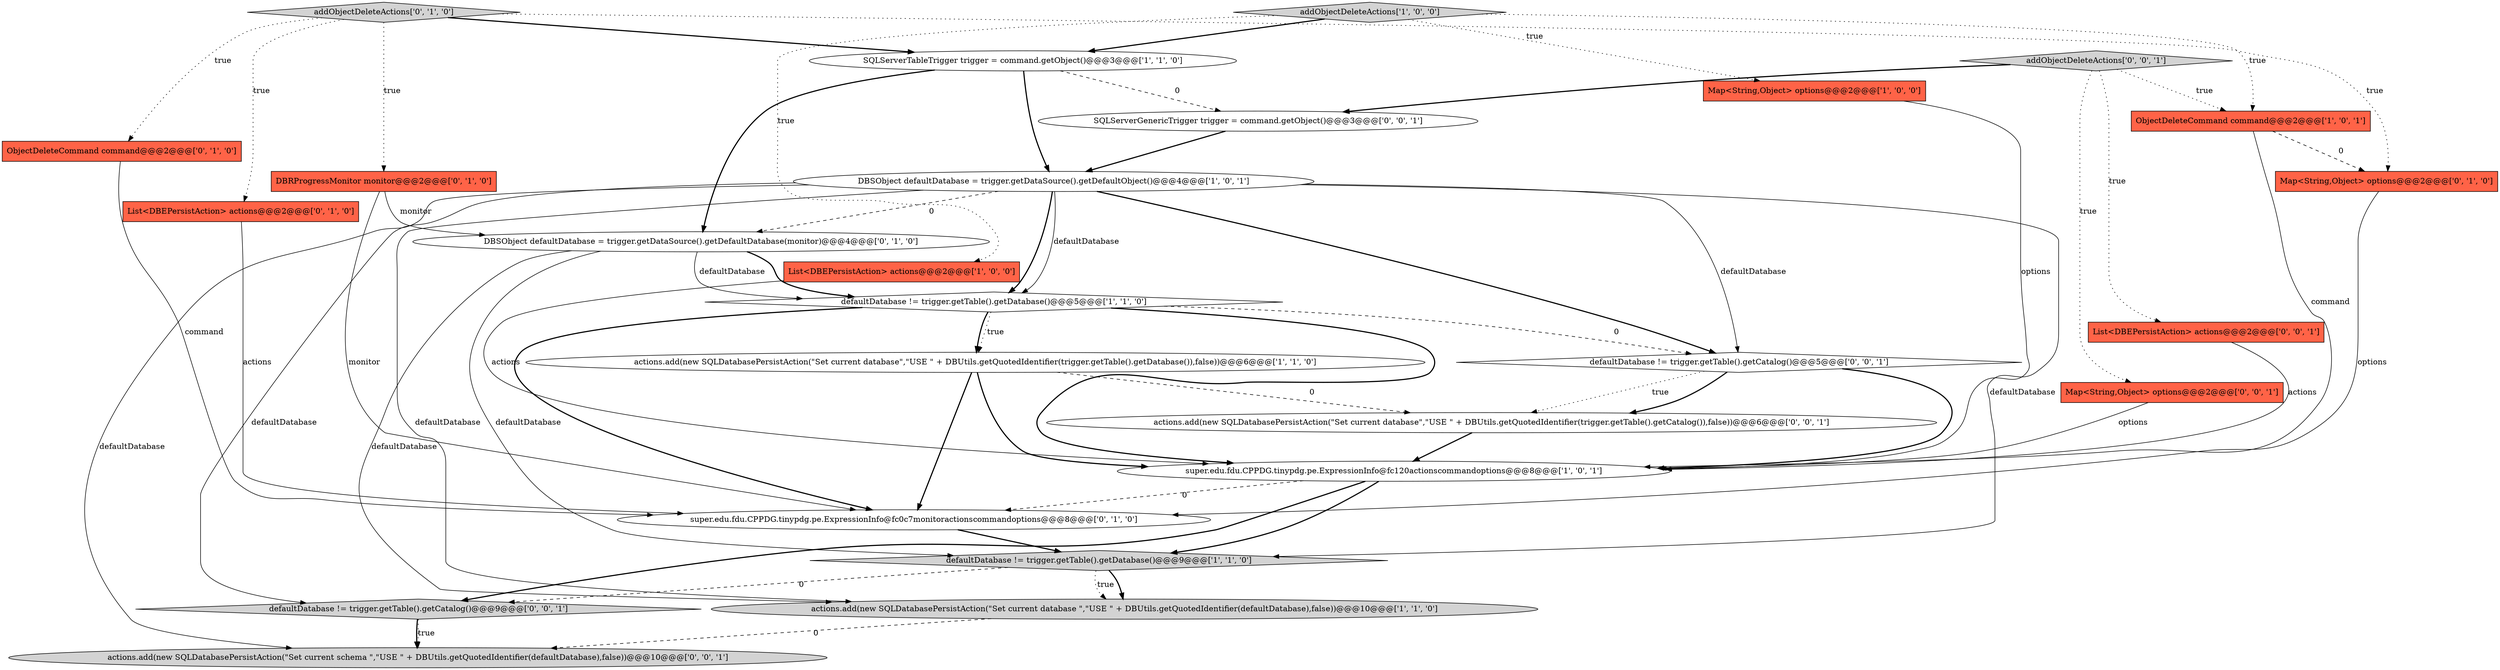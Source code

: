 digraph {
5 [style = filled, label = "Map<String,Object> options@@@2@@@['1', '0', '0']", fillcolor = tomato, shape = box image = "AAA0AAABBB1BBB"];
3 [style = filled, label = "super.edu.fdu.CPPDG.tinypdg.pe.ExpressionInfo@fc120actionscommandoptions@@@8@@@['1', '0', '1']", fillcolor = white, shape = ellipse image = "AAA0AAABBB1BBB"];
15 [style = filled, label = "ObjectDeleteCommand command@@@2@@@['0', '1', '0']", fillcolor = tomato, shape = box image = "AAA0AAABBB2BBB"];
23 [style = filled, label = "defaultDatabase != trigger.getTable().getCatalog()@@@9@@@['0', '0', '1']", fillcolor = lightgray, shape = diamond image = "AAA0AAABBB3BBB"];
0 [style = filled, label = "SQLServerTableTrigger trigger = command.getObject()@@@3@@@['1', '1', '0']", fillcolor = white, shape = ellipse image = "AAA0AAABBB1BBB"];
17 [style = filled, label = "super.edu.fdu.CPPDG.tinypdg.pe.ExpressionInfo@fc0c7monitoractionscommandoptions@@@8@@@['0', '1', '0']", fillcolor = white, shape = ellipse image = "AAA1AAABBB2BBB"];
22 [style = filled, label = "List<DBEPersistAction> actions@@@2@@@['0', '0', '1']", fillcolor = tomato, shape = box image = "AAA0AAABBB3BBB"];
13 [style = filled, label = "List<DBEPersistAction> actions@@@2@@@['0', '1', '0']", fillcolor = tomato, shape = box image = "AAA0AAABBB2BBB"];
19 [style = filled, label = "defaultDatabase != trigger.getTable().getCatalog()@@@5@@@['0', '0', '1']", fillcolor = white, shape = diamond image = "AAA0AAABBB3BBB"];
8 [style = filled, label = "addObjectDeleteActions['1', '0', '0']", fillcolor = lightgray, shape = diamond image = "AAA0AAABBB1BBB"];
7 [style = filled, label = "List<DBEPersistAction> actions@@@2@@@['1', '0', '0']", fillcolor = tomato, shape = box image = "AAA0AAABBB1BBB"];
9 [style = filled, label = "actions.add(new SQLDatabasePersistAction(\"Set current database \",\"USE \" + DBUtils.getQuotedIdentifier(defaultDatabase),false))@@@10@@@['1', '1', '0']", fillcolor = lightgray, shape = ellipse image = "AAA0AAABBB1BBB"];
1 [style = filled, label = "defaultDatabase != trigger.getTable().getDatabase()@@@5@@@['1', '1', '0']", fillcolor = white, shape = diamond image = "AAA0AAABBB1BBB"];
24 [style = filled, label = "SQLServerGenericTrigger trigger = command.getObject()@@@3@@@['0', '0', '1']", fillcolor = white, shape = ellipse image = "AAA0AAABBB3BBB"];
14 [style = filled, label = "DBRProgressMonitor monitor@@@2@@@['0', '1', '0']", fillcolor = tomato, shape = box image = "AAA0AAABBB2BBB"];
10 [style = filled, label = "ObjectDeleteCommand command@@@2@@@['1', '0', '1']", fillcolor = tomato, shape = box image = "AAA0AAABBB1BBB"];
20 [style = filled, label = "addObjectDeleteActions['0', '0', '1']", fillcolor = lightgray, shape = diamond image = "AAA0AAABBB3BBB"];
11 [style = filled, label = "addObjectDeleteActions['0', '1', '0']", fillcolor = lightgray, shape = diamond image = "AAA0AAABBB2BBB"];
21 [style = filled, label = "actions.add(new SQLDatabasePersistAction(\"Set current database\",\"USE \" + DBUtils.getQuotedIdentifier(trigger.getTable().getCatalog()),false))@@@6@@@['0', '0', '1']", fillcolor = white, shape = ellipse image = "AAA0AAABBB3BBB"];
2 [style = filled, label = "actions.add(new SQLDatabasePersistAction(\"Set current database\",\"USE \" + DBUtils.getQuotedIdentifier(trigger.getTable().getDatabase()),false))@@@6@@@['1', '1', '0']", fillcolor = white, shape = ellipse image = "AAA0AAABBB1BBB"];
4 [style = filled, label = "DBSObject defaultDatabase = trigger.getDataSource().getDefaultObject()@@@4@@@['1', '0', '1']", fillcolor = white, shape = ellipse image = "AAA0AAABBB1BBB"];
25 [style = filled, label = "actions.add(new SQLDatabasePersistAction(\"Set current schema \",\"USE \" + DBUtils.getQuotedIdentifier(defaultDatabase),false))@@@10@@@['0', '0', '1']", fillcolor = lightgray, shape = ellipse image = "AAA0AAABBB3BBB"];
6 [style = filled, label = "defaultDatabase != trigger.getTable().getDatabase()@@@9@@@['1', '1', '0']", fillcolor = lightgray, shape = diamond image = "AAA0AAABBB1BBB"];
18 [style = filled, label = "Map<String,Object> options@@@2@@@['0', '0', '1']", fillcolor = tomato, shape = box image = "AAA0AAABBB3BBB"];
12 [style = filled, label = "DBSObject defaultDatabase = trigger.getDataSource().getDefaultDatabase(monitor)@@@4@@@['0', '1', '0']", fillcolor = white, shape = ellipse image = "AAA1AAABBB2BBB"];
16 [style = filled, label = "Map<String,Object> options@@@2@@@['0', '1', '0']", fillcolor = tomato, shape = box image = "AAA1AAABBB2BBB"];
8->10 [style = dotted, label="true"];
19->3 [style = bold, label=""];
19->21 [style = dotted, label="true"];
4->9 [style = solid, label="defaultDatabase"];
4->23 [style = solid, label="defaultDatabase"];
21->3 [style = bold, label=""];
23->25 [style = bold, label=""];
3->17 [style = dashed, label="0"];
0->4 [style = bold, label=""];
14->17 [style = solid, label="monitor"];
4->12 [style = dashed, label="0"];
4->25 [style = solid, label="defaultDatabase"];
7->3 [style = solid, label="actions"];
8->0 [style = bold, label=""];
20->18 [style = dotted, label="true"];
11->0 [style = bold, label=""];
18->3 [style = solid, label="options"];
24->4 [style = bold, label=""];
22->3 [style = solid, label="actions"];
12->1 [style = bold, label=""];
0->24 [style = dashed, label="0"];
8->7 [style = dotted, label="true"];
4->1 [style = solid, label="defaultDatabase"];
14->12 [style = solid, label="monitor"];
4->1 [style = bold, label=""];
2->17 [style = bold, label=""];
2->3 [style = bold, label=""];
16->17 [style = solid, label="options"];
3->6 [style = bold, label=""];
6->9 [style = bold, label=""];
3->23 [style = bold, label=""];
12->6 [style = solid, label="defaultDatabase"];
19->21 [style = bold, label=""];
11->16 [style = dotted, label="true"];
4->19 [style = solid, label="defaultDatabase"];
20->10 [style = dotted, label="true"];
1->3 [style = bold, label=""];
4->19 [style = bold, label=""];
10->16 [style = dashed, label="0"];
1->19 [style = dashed, label="0"];
9->25 [style = dashed, label="0"];
0->12 [style = bold, label=""];
17->6 [style = bold, label=""];
11->14 [style = dotted, label="true"];
12->9 [style = solid, label="defaultDatabase"];
1->17 [style = bold, label=""];
23->25 [style = dotted, label="true"];
20->22 [style = dotted, label="true"];
13->17 [style = solid, label="actions"];
11->15 [style = dotted, label="true"];
20->24 [style = bold, label=""];
15->17 [style = solid, label="command"];
8->5 [style = dotted, label="true"];
1->2 [style = dotted, label="true"];
10->3 [style = solid, label="command"];
6->9 [style = dotted, label="true"];
2->21 [style = dashed, label="0"];
5->3 [style = solid, label="options"];
11->13 [style = dotted, label="true"];
4->6 [style = solid, label="defaultDatabase"];
1->2 [style = bold, label=""];
6->23 [style = dashed, label="0"];
12->1 [style = solid, label="defaultDatabase"];
}
